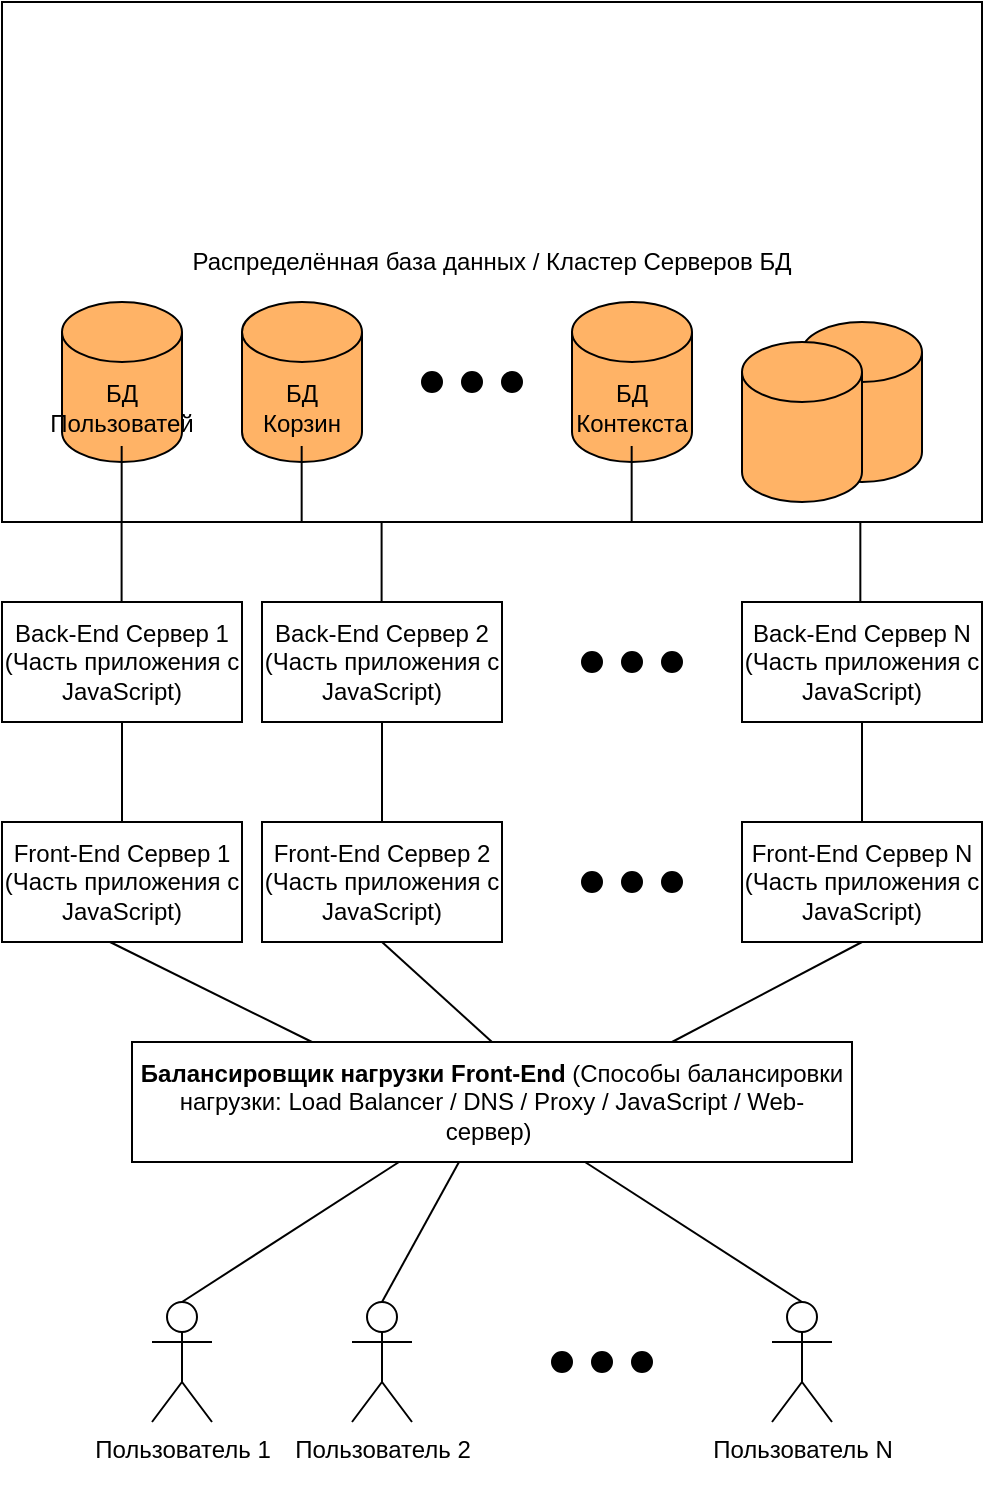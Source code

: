 <mxfile version="14.9.6" type="device"><diagram id="CB_jr0UpE7R4n_OJhF5E" name="Page-1"><mxGraphModel dx="1422" dy="1931" grid="1" gridSize="10" guides="1" tooltips="1" connect="1" arrows="1" fold="1" page="1" pageScale="1" pageWidth="827" pageHeight="1169" math="0" shadow="0"><root><mxCell id="0"/><mxCell id="1" parent="0"/><mxCell id="_9vG14boJ09jzW6VZZqx-3" value="&lt;b&gt;Балансировщик нагрузки Front-End&lt;/b&gt; (Способы балансировки нагрузки: Load Balancer / DNS / Proxy / JavaScript / Web-сервер)&amp;nbsp;" style="rounded=0;whiteSpace=wrap;html=1;" parent="1" vertex="1"><mxGeometry x="330" y="360" width="360" height="60" as="geometry"/></mxCell><mxCell id="_9vG14boJ09jzW6VZZqx-4" value="Пользователь 1&lt;p&gt;&lt;/p&gt;" style="shape=umlActor;verticalLabelPosition=bottom;verticalAlign=top;html=1;outlineConnect=0;" parent="1" vertex="1"><mxGeometry x="340" y="490" width="30" height="60" as="geometry"/></mxCell><mxCell id="_9vG14boJ09jzW6VZZqx-5" value="Пользователь N&lt;p&gt;&lt;/p&gt;" style="shape=umlActor;verticalLabelPosition=bottom;verticalAlign=top;html=1;outlineConnect=0;" parent="1" vertex="1"><mxGeometry x="650" y="490" width="30" height="60" as="geometry"/></mxCell><mxCell id="_9vG14boJ09jzW6VZZqx-6" value="Пользователь 2&lt;p&gt;&lt;/p&gt;" style="shape=umlActor;verticalLabelPosition=bottom;verticalAlign=top;html=1;outlineConnect=0;" parent="1" vertex="1"><mxGeometry x="440" y="490" width="30" height="60" as="geometry"/></mxCell><mxCell id="_9vG14boJ09jzW6VZZqx-10" value="" style="group" parent="1" vertex="1" connectable="0"><mxGeometry x="540" y="515" width="50" height="10" as="geometry"/></mxCell><mxCell id="_9vG14boJ09jzW6VZZqx-7" value="" style="ellipse;whiteSpace=wrap;html=1;fillColor=#000000;" parent="_9vG14boJ09jzW6VZZqx-10" vertex="1"><mxGeometry width="10" height="10" as="geometry"/></mxCell><mxCell id="_9vG14boJ09jzW6VZZqx-8" value="" style="ellipse;whiteSpace=wrap;html=1;fillColor=#000000;" parent="_9vG14boJ09jzW6VZZqx-10" vertex="1"><mxGeometry x="20" width="10" height="10" as="geometry"/></mxCell><mxCell id="_9vG14boJ09jzW6VZZqx-9" value="" style="ellipse;whiteSpace=wrap;html=1;fillColor=#000000;" parent="_9vG14boJ09jzW6VZZqx-10" vertex="1"><mxGeometry x="40" width="10" height="10" as="geometry"/></mxCell><mxCell id="_9vG14boJ09jzW6VZZqx-11" value="" style="endArrow=none;html=1;exitX=0.5;exitY=0;exitDx=0;exitDy=0;exitPerimeter=0;" parent="1" source="_9vG14boJ09jzW6VZZqx-4" target="_9vG14boJ09jzW6VZZqx-3" edge="1"><mxGeometry width="50" height="50" relative="1" as="geometry"><mxPoint x="390" y="400" as="sourcePoint"/><mxPoint x="355" y="423" as="targetPoint"/></mxGeometry></mxCell><mxCell id="_9vG14boJ09jzW6VZZqx-12" value="" style="endArrow=none;html=1;exitX=0.5;exitY=0;exitDx=0;exitDy=0;exitPerimeter=0;" parent="1" source="_9vG14boJ09jzW6VZZqx-6" target="_9vG14boJ09jzW6VZZqx-3" edge="1"><mxGeometry width="50" height="50" relative="1" as="geometry"><mxPoint x="370" y="410" as="sourcePoint"/><mxPoint x="420" y="360" as="targetPoint"/></mxGeometry></mxCell><mxCell id="_9vG14boJ09jzW6VZZqx-13" value="" style="endArrow=none;html=1;exitX=0.5;exitY=0;exitDx=0;exitDy=0;exitPerimeter=0;" parent="1" source="_9vG14boJ09jzW6VZZqx-5" target="_9vG14boJ09jzW6VZZqx-3" edge="1"><mxGeometry width="50" height="50" relative="1" as="geometry"><mxPoint x="370" y="410" as="sourcePoint"/><mxPoint x="420" y="360" as="targetPoint"/></mxGeometry></mxCell><mxCell id="_9vG14boJ09jzW6VZZqx-15" value="Front-End Сервер 2&lt;br&gt;(Часть приложения с JavaScript)" style="rounded=0;whiteSpace=wrap;html=1;fillColor=#FFFFFF;" parent="1" vertex="1"><mxGeometry x="395" y="250" width="120" height="60" as="geometry"/></mxCell><mxCell id="_9vG14boJ09jzW6VZZqx-16" value="Front-End Сервер N&lt;br&gt;(Часть приложения с JavaScript)" style="rounded=0;whiteSpace=wrap;html=1;fillColor=#FFFFFF;" parent="1" vertex="1"><mxGeometry x="635" y="250" width="120" height="60" as="geometry"/></mxCell><mxCell id="_9vG14boJ09jzW6VZZqx-18" value="Front-End Сервер 1&lt;br&gt;(Часть приложения с JavaScript)" style="rounded=0;whiteSpace=wrap;html=1;fillColor=#FFFFFF;" parent="1" vertex="1"><mxGeometry x="265" y="250" width="120" height="60" as="geometry"/></mxCell><mxCell id="_9vG14boJ09jzW6VZZqx-19" value="" style="group" parent="1" vertex="1" connectable="0"><mxGeometry x="555" y="275" width="50" height="10" as="geometry"/></mxCell><mxCell id="_9vG14boJ09jzW6VZZqx-20" value="" style="ellipse;whiteSpace=wrap;html=1;fillColor=#000000;" parent="_9vG14boJ09jzW6VZZqx-19" vertex="1"><mxGeometry width="10" height="10" as="geometry"/></mxCell><mxCell id="_9vG14boJ09jzW6VZZqx-21" value="" style="ellipse;whiteSpace=wrap;html=1;fillColor=#000000;" parent="_9vG14boJ09jzW6VZZqx-19" vertex="1"><mxGeometry x="20" width="10" height="10" as="geometry"/></mxCell><mxCell id="_9vG14boJ09jzW6VZZqx-22" value="" style="ellipse;whiteSpace=wrap;html=1;fillColor=#000000;" parent="_9vG14boJ09jzW6VZZqx-19" vertex="1"><mxGeometry x="40" width="10" height="10" as="geometry"/></mxCell><mxCell id="_9vG14boJ09jzW6VZZqx-23" value="" style="endArrow=none;html=1;entryX=0.25;entryY=0;entryDx=0;entryDy=0;exitX=0.45;exitY=1;exitDx=0;exitDy=0;exitPerimeter=0;" parent="1" source="_9vG14boJ09jzW6VZZqx-18" target="_9vG14boJ09jzW6VZZqx-3" edge="1"><mxGeometry width="50" height="50" relative="1" as="geometry"><mxPoint x="280" y="430" as="sourcePoint"/><mxPoint x="330" y="380" as="targetPoint"/></mxGeometry></mxCell><mxCell id="_9vG14boJ09jzW6VZZqx-24" value="" style="endArrow=none;html=1;entryX=0.5;entryY=0;entryDx=0;entryDy=0;exitX=0.5;exitY=1;exitDx=0;exitDy=0;" parent="1" source="_9vG14boJ09jzW6VZZqx-15" target="_9vG14boJ09jzW6VZZqx-3" edge="1"><mxGeometry width="50" height="50" relative="1" as="geometry"><mxPoint x="280" y="430" as="sourcePoint"/><mxPoint x="479" y="360" as="targetPoint"/></mxGeometry></mxCell><mxCell id="_9vG14boJ09jzW6VZZqx-25" value="" style="endArrow=none;html=1;exitX=0.75;exitY=0;exitDx=0;exitDy=0;entryX=0.5;entryY=1;entryDx=0;entryDy=0;" parent="1" source="_9vG14boJ09jzW6VZZqx-3" target="_9vG14boJ09jzW6VZZqx-16" edge="1"><mxGeometry width="50" height="50" relative="1" as="geometry"><mxPoint x="280" y="430" as="sourcePoint"/><mxPoint x="330" y="380" as="targetPoint"/></mxGeometry></mxCell><mxCell id="_9vG14boJ09jzW6VZZqx-26" value="Back-End Сервер 1&lt;br&gt;(Часть приложения с JavaScript)" style="rounded=0;whiteSpace=wrap;html=1;fillColor=#FFFFFF;" parent="1" vertex="1"><mxGeometry x="265" y="140" width="120" height="60" as="geometry"/></mxCell><mxCell id="_9vG14boJ09jzW6VZZqx-27" value="Back-End Сервер 2&lt;br&gt;(Часть приложения с JavaScript)" style="rounded=0;whiteSpace=wrap;html=1;fillColor=#FFFFFF;" parent="1" vertex="1"><mxGeometry x="395" y="140" width="120" height="60" as="geometry"/></mxCell><mxCell id="_9vG14boJ09jzW6VZZqx-28" value="Back-End Сервер N&lt;br&gt;(Часть приложения с JavaScript)" style="rounded=0;whiteSpace=wrap;html=1;fillColor=#FFFFFF;" parent="1" vertex="1"><mxGeometry x="635" y="140" width="120" height="60" as="geometry"/></mxCell><mxCell id="_9vG14boJ09jzW6VZZqx-33" value="Распределённая база данных / Кластер Серверов БД" style="rounded=0;whiteSpace=wrap;html=1;fillColor=#FFFFFF;" parent="1" vertex="1"><mxGeometry x="265" y="-160" width="490" height="260" as="geometry"/></mxCell><mxCell id="_9vG14boJ09jzW6VZZqx-34" value="" style="shape=cylinder3;whiteSpace=wrap;html=1;boundedLbl=1;backgroundOutline=1;size=15;fillColor=#FFB366;" parent="1" vertex="1"><mxGeometry x="665" width="60" height="80" as="geometry"/></mxCell><mxCell id="_9vG14boJ09jzW6VZZqx-36" value="" style="shape=cylinder3;whiteSpace=wrap;html=1;boundedLbl=1;backgroundOutline=1;size=15;fillColor=#FFB366;" parent="1" vertex="1"><mxGeometry x="635" y="10" width="60" height="80" as="geometry"/></mxCell><mxCell id="_9vG14boJ09jzW6VZZqx-37" value="БД Пользоватей" style="shape=cylinder3;whiteSpace=wrap;html=1;boundedLbl=1;backgroundOutline=1;size=15;strokeColor=#000000;fillColor=#FFB366;" parent="1" vertex="1"><mxGeometry x="295" y="-10" width="60" height="80" as="geometry"/></mxCell><mxCell id="_9vG14boJ09jzW6VZZqx-38" value="БД Корзин" style="shape=cylinder3;whiteSpace=wrap;html=1;boundedLbl=1;backgroundOutline=1;size=15;fillColor=#FFB366;" parent="1" vertex="1"><mxGeometry x="385" y="-10" width="60" height="80" as="geometry"/></mxCell><mxCell id="_9vG14boJ09jzW6VZZqx-39" value="БД Контекста" style="shape=cylinder3;whiteSpace=wrap;html=1;boundedLbl=1;backgroundOutline=1;size=15;fillColor=#FFB366;" parent="1" vertex="1"><mxGeometry x="550" y="-10" width="60" height="80" as="geometry"/></mxCell><mxCell id="_9vG14boJ09jzW6VZZqx-40" value="" style="group" parent="1" vertex="1" connectable="0"><mxGeometry x="475" y="25" width="50" height="10" as="geometry"/></mxCell><mxCell id="_9vG14boJ09jzW6VZZqx-41" value="" style="ellipse;whiteSpace=wrap;html=1;fillColor=#000000;" parent="_9vG14boJ09jzW6VZZqx-40" vertex="1"><mxGeometry width="10" height="10" as="geometry"/></mxCell><mxCell id="_9vG14boJ09jzW6VZZqx-42" value="" style="ellipse;whiteSpace=wrap;html=1;fillColor=#000000;" parent="_9vG14boJ09jzW6VZZqx-40" vertex="1"><mxGeometry x="20" width="10" height="10" as="geometry"/></mxCell><mxCell id="_9vG14boJ09jzW6VZZqx-43" value="" style="ellipse;whiteSpace=wrap;html=1;fillColor=#000000;" parent="_9vG14boJ09jzW6VZZqx-40" vertex="1"><mxGeometry x="40" width="10" height="10" as="geometry"/></mxCell><mxCell id="_9vG14boJ09jzW6VZZqx-47" value="" style="endArrow=none;html=1;" parent="1" edge="1"><mxGeometry width="50" height="50" relative="1" as="geometry"><mxPoint x="324.83" y="100" as="sourcePoint"/><mxPoint x="324.83" y="62" as="targetPoint"/></mxGeometry></mxCell><mxCell id="_9vG14boJ09jzW6VZZqx-48" value="" style="endArrow=none;html=1;" parent="1" edge="1"><mxGeometry width="50" height="50" relative="1" as="geometry"><mxPoint x="414.83" y="100" as="sourcePoint"/><mxPoint x="414.83" y="62" as="targetPoint"/></mxGeometry></mxCell><mxCell id="_9vG14boJ09jzW6VZZqx-49" value="" style="endArrow=none;html=1;" parent="1" edge="1"><mxGeometry width="50" height="50" relative="1" as="geometry"><mxPoint x="579.83" y="100" as="sourcePoint"/><mxPoint x="579.83" y="62" as="targetPoint"/></mxGeometry></mxCell><mxCell id="_9vG14boJ09jzW6VZZqx-51" value="" style="endArrow=none;html=1;" parent="1" edge="1"><mxGeometry width="50" height="50" relative="1" as="geometry"><mxPoint x="324.8" y="140" as="sourcePoint"/><mxPoint x="324.8" y="100" as="targetPoint"/></mxGeometry></mxCell><mxCell id="_9vG14boJ09jzW6VZZqx-52" value="" style="endArrow=none;html=1;" parent="1" edge="1"><mxGeometry width="50" height="50" relative="1" as="geometry"><mxPoint x="454.8" y="140" as="sourcePoint"/><mxPoint x="454.8" y="100" as="targetPoint"/></mxGeometry></mxCell><mxCell id="_9vG14boJ09jzW6VZZqx-53" value="" style="endArrow=none;html=1;" parent="1" edge="1"><mxGeometry width="50" height="50" relative="1" as="geometry"><mxPoint x="694.17" y="140" as="sourcePoint"/><mxPoint x="694.17" y="100" as="targetPoint"/></mxGeometry></mxCell><mxCell id="_9vG14boJ09jzW6VZZqx-60" value="" style="endArrow=none;html=1;exitX=0.5;exitY=0;exitDx=0;exitDy=0;entryX=0.5;entryY=1;entryDx=0;entryDy=0;" parent="1" source="_9vG14boJ09jzW6VZZqx-18" target="_9vG14boJ09jzW6VZZqx-26" edge="1"><mxGeometry width="50" height="50" relative="1" as="geometry"><mxPoint x="700" y="350" as="sourcePoint"/><mxPoint x="412.5" y="220" as="targetPoint"/></mxGeometry></mxCell><mxCell id="_9vG14boJ09jzW6VZZqx-61" value="" style="endArrow=none;html=1;exitX=0.5;exitY=0;exitDx=0;exitDy=0;entryX=0.5;entryY=1;entryDx=0;entryDy=0;" parent="1" source="_9vG14boJ09jzW6VZZqx-15" target="_9vG14boJ09jzW6VZZqx-27" edge="1"><mxGeometry width="50" height="50" relative="1" as="geometry"><mxPoint x="700" y="350" as="sourcePoint"/><mxPoint x="500" y="220" as="targetPoint"/></mxGeometry></mxCell><mxCell id="_9vG14boJ09jzW6VZZqx-62" value="" style="endArrow=none;html=1;exitX=0.5;exitY=0;exitDx=0;exitDy=0;entryX=0.5;entryY=1;entryDx=0;entryDy=0;" parent="1" source="_9vG14boJ09jzW6VZZqx-16" target="_9vG14boJ09jzW6VZZqx-28" edge="1"><mxGeometry width="50" height="50" relative="1" as="geometry"><mxPoint x="700" y="350" as="sourcePoint"/><mxPoint x="590" y="220" as="targetPoint"/></mxGeometry></mxCell><mxCell id="NNWCvVFUmTg14j7EOwGC-1" value="" style="group" parent="1" vertex="1" connectable="0"><mxGeometry x="555" y="165" width="50" height="10" as="geometry"/></mxCell><mxCell id="NNWCvVFUmTg14j7EOwGC-2" value="" style="ellipse;whiteSpace=wrap;html=1;fillColor=#000000;" parent="NNWCvVFUmTg14j7EOwGC-1" vertex="1"><mxGeometry width="10" height="10" as="geometry"/></mxCell><mxCell id="NNWCvVFUmTg14j7EOwGC-3" value="" style="ellipse;whiteSpace=wrap;html=1;fillColor=#000000;" parent="NNWCvVFUmTg14j7EOwGC-1" vertex="1"><mxGeometry x="20" width="10" height="10" as="geometry"/></mxCell><mxCell id="NNWCvVFUmTg14j7EOwGC-4" value="" style="ellipse;whiteSpace=wrap;html=1;fillColor=#000000;" parent="NNWCvVFUmTg14j7EOwGC-1" vertex="1"><mxGeometry x="40" width="10" height="10" as="geometry"/></mxCell></root></mxGraphModel></diagram></mxfile>